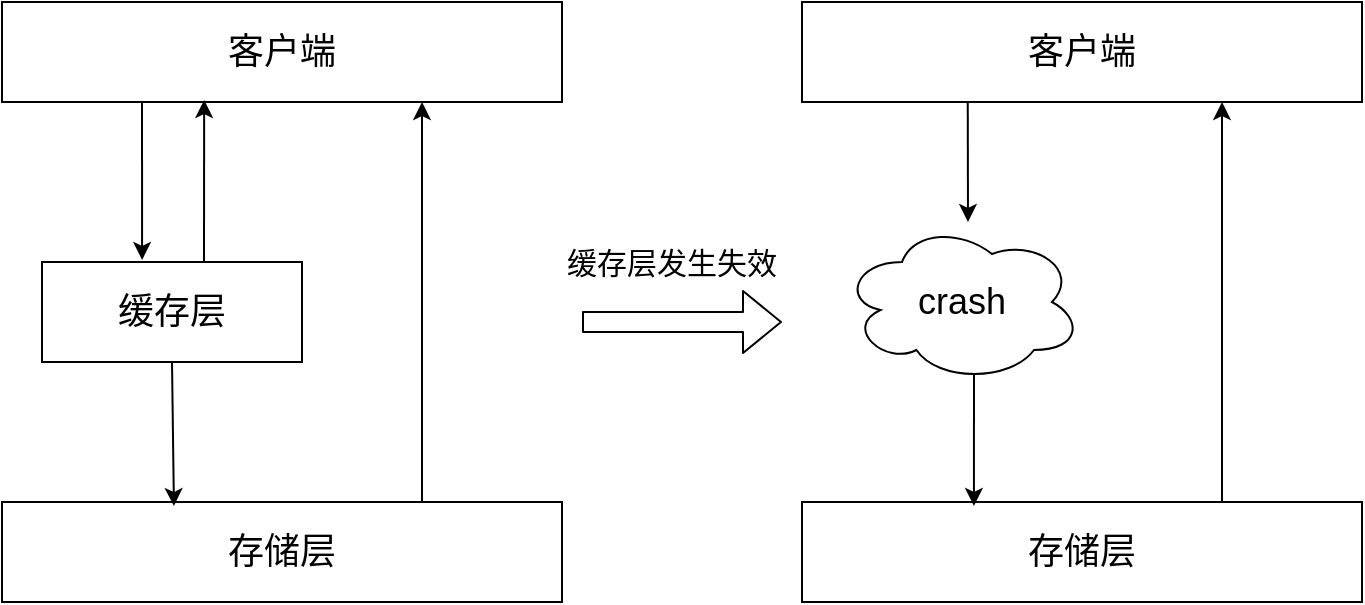 <mxfile version="13.6.5" type="device"><diagram id="Mmgtm5M0El0BJkQRA0SV" name="Page-1"><mxGraphModel dx="715" dy="735" grid="1" gridSize="10" guides="1" tooltips="1" connect="1" arrows="1" fold="1" page="1" pageScale="1" pageWidth="827" pageHeight="1169" math="0" shadow="0"><root><mxCell id="0"/><mxCell id="1" parent="0"/><mxCell id="XZqenC4TQsREn0gZEfU2-3" value="&lt;font style=&quot;font-size: 18px&quot;&gt;客户端&lt;/font&gt;" style="rounded=0;whiteSpace=wrap;html=1;" vertex="1" parent="1"><mxGeometry x="200" y="260" width="280" height="50" as="geometry"/></mxCell><mxCell id="XZqenC4TQsREn0gZEfU2-9" value="&lt;font style=&quot;font-size: 18px&quot;&gt;缓存层&lt;/font&gt;" style="rounded=0;whiteSpace=wrap;html=1;" vertex="1" parent="1"><mxGeometry x="220" y="390" width="130" height="50" as="geometry"/></mxCell><mxCell id="XZqenC4TQsREn0gZEfU2-11" value="&lt;span style=&quot;font-size: 18px&quot;&gt;存储层&lt;/span&gt;" style="rounded=0;whiteSpace=wrap;html=1;" vertex="1" parent="1"><mxGeometry x="200" y="510" width="280" height="50" as="geometry"/></mxCell><mxCell id="XZqenC4TQsREn0gZEfU2-12" value="" style="endArrow=classic;html=1;exitX=0.5;exitY=1;exitDx=0;exitDy=0;entryX=0.307;entryY=0.04;entryDx=0;entryDy=0;entryPerimeter=0;" edge="1" parent="1" source="XZqenC4TQsREn0gZEfU2-9" target="XZqenC4TQsREn0gZEfU2-11"><mxGeometry width="50" height="50" relative="1" as="geometry"><mxPoint x="320" y="480" as="sourcePoint"/><mxPoint x="252" y="512" as="targetPoint"/></mxGeometry></mxCell><mxCell id="XZqenC4TQsREn0gZEfU2-18" value="" style="endArrow=classic;html=1;exitX=0.25;exitY=1;exitDx=0;exitDy=0;entryX=0.385;entryY=-0.02;entryDx=0;entryDy=0;entryPerimeter=0;" edge="1" parent="1" source="XZqenC4TQsREn0gZEfU2-3" target="XZqenC4TQsREn0gZEfU2-9"><mxGeometry width="50" height="50" relative="1" as="geometry"><mxPoint x="340" y="420" as="sourcePoint"/><mxPoint x="270" y="368" as="targetPoint"/></mxGeometry></mxCell><mxCell id="XZqenC4TQsREn0gZEfU2-21" value="" style="endArrow=classic;html=1;entryX=0.75;entryY=1;entryDx=0;entryDy=0;exitX=0.75;exitY=0;exitDx=0;exitDy=0;" edge="1" parent="1" source="XZqenC4TQsREn0gZEfU2-11" target="XZqenC4TQsREn0gZEfU2-3"><mxGeometry width="50" height="50" relative="1" as="geometry"><mxPoint x="340" y="420" as="sourcePoint"/><mxPoint x="430" y="330" as="targetPoint"/></mxGeometry></mxCell><mxCell id="XZqenC4TQsREn0gZEfU2-23" value="" style="endArrow=classic;html=1;entryX=0.361;entryY=0.98;entryDx=0;entryDy=0;entryPerimeter=0;" edge="1" parent="1" target="XZqenC4TQsREn0gZEfU2-3"><mxGeometry width="50" height="50" relative="1" as="geometry"><mxPoint x="301" y="390" as="sourcePoint"/><mxPoint x="390" y="370" as="targetPoint"/></mxGeometry></mxCell><mxCell id="XZqenC4TQsREn0gZEfU2-24" value="&lt;font style=&quot;font-size: 18px&quot;&gt;客户端&lt;/font&gt;" style="rounded=0;whiteSpace=wrap;html=1;" vertex="1" parent="1"><mxGeometry x="600" y="260" width="280" height="50" as="geometry"/></mxCell><mxCell id="XZqenC4TQsREn0gZEfU2-27" value="&lt;span style=&quot;font-size: 18px&quot;&gt;存储层&lt;/span&gt;" style="rounded=0;whiteSpace=wrap;html=1;" vertex="1" parent="1"><mxGeometry x="600" y="510" width="280" height="50" as="geometry"/></mxCell><mxCell id="XZqenC4TQsREn0gZEfU2-28" value="" style="endArrow=classic;html=1;exitX=0.55;exitY=0.95;exitDx=0;exitDy=0;entryX=0.307;entryY=0.04;entryDx=0;entryDy=0;entryPerimeter=0;exitPerimeter=0;" edge="1" parent="1" source="XZqenC4TQsREn0gZEfU2-34" target="XZqenC4TQsREn0gZEfU2-27"><mxGeometry width="50" height="50" relative="1" as="geometry"><mxPoint x="685" y="440" as="sourcePoint"/><mxPoint x="652" y="512" as="targetPoint"/></mxGeometry></mxCell><mxCell id="XZqenC4TQsREn0gZEfU2-29" value="" style="endArrow=classic;html=1;exitX=0.296;exitY=1;exitDx=0;exitDy=0;exitPerimeter=0;" edge="1" parent="1" source="XZqenC4TQsREn0gZEfU2-24"><mxGeometry width="50" height="50" relative="1" as="geometry"><mxPoint x="740" y="420" as="sourcePoint"/><mxPoint x="683" y="370" as="targetPoint"/></mxGeometry></mxCell><mxCell id="XZqenC4TQsREn0gZEfU2-30" value="" style="endArrow=classic;html=1;entryX=0.75;entryY=1;entryDx=0;entryDy=0;exitX=0.75;exitY=0;exitDx=0;exitDy=0;" edge="1" parent="1" source="XZqenC4TQsREn0gZEfU2-27" target="XZqenC4TQsREn0gZEfU2-24"><mxGeometry width="50" height="50" relative="1" as="geometry"><mxPoint x="740" y="420" as="sourcePoint"/><mxPoint x="830" y="330" as="targetPoint"/></mxGeometry></mxCell><mxCell id="XZqenC4TQsREn0gZEfU2-32" value="" style="shape=flexArrow;endArrow=classic;html=1;" edge="1" parent="1"><mxGeometry width="50" height="50" relative="1" as="geometry"><mxPoint x="490" y="420" as="sourcePoint"/><mxPoint x="590" y="420" as="targetPoint"/></mxGeometry></mxCell><mxCell id="XZqenC4TQsREn0gZEfU2-33" value="&lt;font style=&quot;font-size: 15px&quot;&gt;缓存层发生失效&lt;/font&gt;" style="text;html=1;strokeColor=none;fillColor=none;align=center;verticalAlign=middle;whiteSpace=wrap;rounded=0;" vertex="1" parent="1"><mxGeometry x="480" y="380" width="110" height="20" as="geometry"/></mxCell><mxCell id="XZqenC4TQsREn0gZEfU2-34" value="&lt;font style=&quot;font-size: 18px&quot;&gt;crash&lt;/font&gt;" style="ellipse;shape=cloud;whiteSpace=wrap;html=1;" vertex="1" parent="1"><mxGeometry x="620" y="370" width="120" height="80" as="geometry"/></mxCell></root></mxGraphModel></diagram></mxfile>